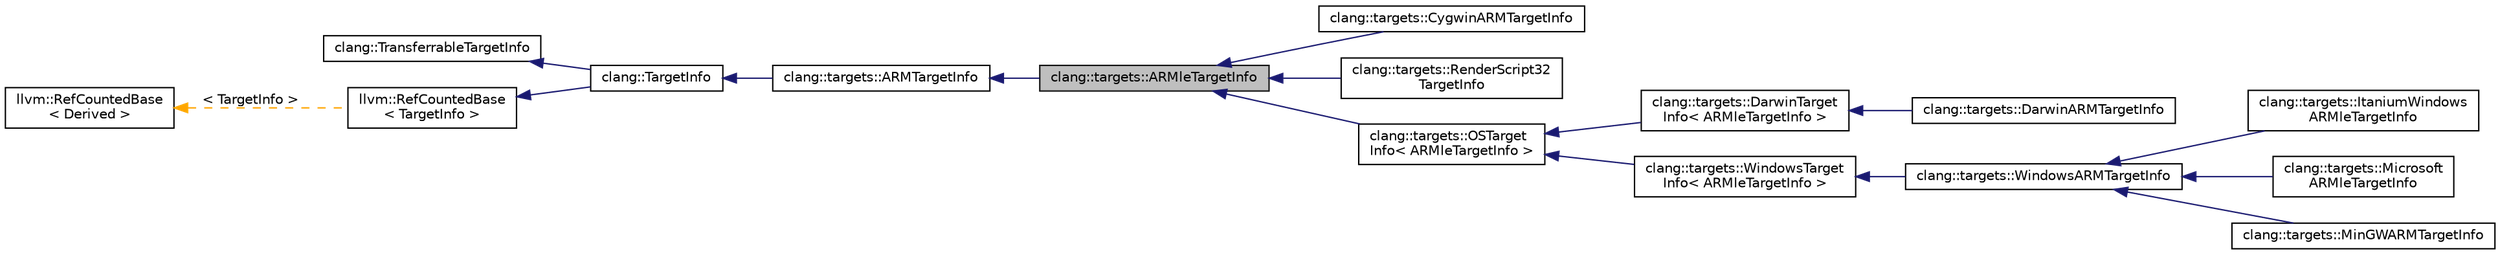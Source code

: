 digraph "clang::targets::ARMleTargetInfo"
{
 // LATEX_PDF_SIZE
  bgcolor="transparent";
  edge [fontname="Helvetica",fontsize="10",labelfontname="Helvetica",labelfontsize="10"];
  node [fontname="Helvetica",fontsize="10",shape=record];
  rankdir="LR";
  Node1 [label="clang::targets::ARMleTargetInfo",height=0.2,width=0.4,color="black", fillcolor="grey75", style="filled", fontcolor="black",tooltip=" "];
  Node2 -> Node1 [dir="back",color="midnightblue",fontsize="10",style="solid",fontname="Helvetica"];
  Node2 [label="clang::targets::ARMTargetInfo",height=0.2,width=0.4,color="black",URL="$classclang_1_1targets_1_1ARMTargetInfo.html",tooltip=" "];
  Node3 -> Node2 [dir="back",color="midnightblue",fontsize="10",style="solid",fontname="Helvetica"];
  Node3 [label="clang::TargetInfo",height=0.2,width=0.4,color="black",URL="$classclang_1_1TargetInfo.html",tooltip="Exposes information about the current target."];
  Node4 -> Node3 [dir="back",color="midnightblue",fontsize="10",style="solid",fontname="Helvetica"];
  Node4 [label="clang::TransferrableTargetInfo",height=0.2,width=0.4,color="black",URL="$structclang_1_1TransferrableTargetInfo.html",tooltip="Fields controlling how types are laid out in memory; these may need to be copied for targets like AMD..."];
  Node5 -> Node3 [dir="back",color="midnightblue",fontsize="10",style="solid",fontname="Helvetica"];
  Node5 [label="llvm::RefCountedBase\l\< TargetInfo \>",height=0.2,width=0.4,color="black",URL="$classllvm_1_1RefCountedBase.html",tooltip=" "];
  Node6 -> Node5 [dir="back",color="orange",fontsize="10",style="dashed",label=" \< TargetInfo \>" ,fontname="Helvetica"];
  Node6 [label="llvm::RefCountedBase\l\< Derived \>",height=0.2,width=0.4,color="black",URL="$classllvm_1_1RefCountedBase.html",tooltip=" "];
  Node1 -> Node7 [dir="back",color="midnightblue",fontsize="10",style="solid",fontname="Helvetica"];
  Node7 [label="clang::targets::CygwinARMTargetInfo",height=0.2,width=0.4,color="black",URL="$classclang_1_1targets_1_1CygwinARMTargetInfo.html",tooltip=" "];
  Node1 -> Node8 [dir="back",color="midnightblue",fontsize="10",style="solid",fontname="Helvetica"];
  Node8 [label="clang::targets::RenderScript32\lTargetInfo",height=0.2,width=0.4,color="black",URL="$classclang_1_1targets_1_1RenderScript32TargetInfo.html",tooltip=" "];
  Node1 -> Node9 [dir="back",color="midnightblue",fontsize="10",style="solid",fontname="Helvetica"];
  Node9 [label="clang::targets::OSTarget\lInfo\< ARMleTargetInfo \>",height=0.2,width=0.4,color="black",URL="$classclang_1_1targets_1_1OSTargetInfo.html",tooltip=" "];
  Node9 -> Node10 [dir="back",color="midnightblue",fontsize="10",style="solid",fontname="Helvetica"];
  Node10 [label="clang::targets::DarwinTarget\lInfo\< ARMleTargetInfo \>",height=0.2,width=0.4,color="black",URL="$classclang_1_1targets_1_1DarwinTargetInfo.html",tooltip=" "];
  Node10 -> Node11 [dir="back",color="midnightblue",fontsize="10",style="solid",fontname="Helvetica"];
  Node11 [label="clang::targets::DarwinARMTargetInfo",height=0.2,width=0.4,color="black",URL="$classclang_1_1targets_1_1DarwinARMTargetInfo.html",tooltip=" "];
  Node9 -> Node12 [dir="back",color="midnightblue",fontsize="10",style="solid",fontname="Helvetica"];
  Node12 [label="clang::targets::WindowsTarget\lInfo\< ARMleTargetInfo \>",height=0.2,width=0.4,color="black",URL="$classclang_1_1targets_1_1WindowsTargetInfo.html",tooltip=" "];
  Node12 -> Node13 [dir="back",color="midnightblue",fontsize="10",style="solid",fontname="Helvetica"];
  Node13 [label="clang::targets::WindowsARMTargetInfo",height=0.2,width=0.4,color="black",URL="$classclang_1_1targets_1_1WindowsARMTargetInfo.html",tooltip=" "];
  Node13 -> Node14 [dir="back",color="midnightblue",fontsize="10",style="solid",fontname="Helvetica"];
  Node14 [label="clang::targets::ItaniumWindows\lARMleTargetInfo",height=0.2,width=0.4,color="black",URL="$classclang_1_1targets_1_1ItaniumWindowsARMleTargetInfo.html",tooltip=" "];
  Node13 -> Node15 [dir="back",color="midnightblue",fontsize="10",style="solid",fontname="Helvetica"];
  Node15 [label="clang::targets::Microsoft\lARMleTargetInfo",height=0.2,width=0.4,color="black",URL="$classclang_1_1targets_1_1MicrosoftARMleTargetInfo.html",tooltip=" "];
  Node13 -> Node16 [dir="back",color="midnightblue",fontsize="10",style="solid",fontname="Helvetica"];
  Node16 [label="clang::targets::MinGWARMTargetInfo",height=0.2,width=0.4,color="black",URL="$classclang_1_1targets_1_1MinGWARMTargetInfo.html",tooltip=" "];
}
